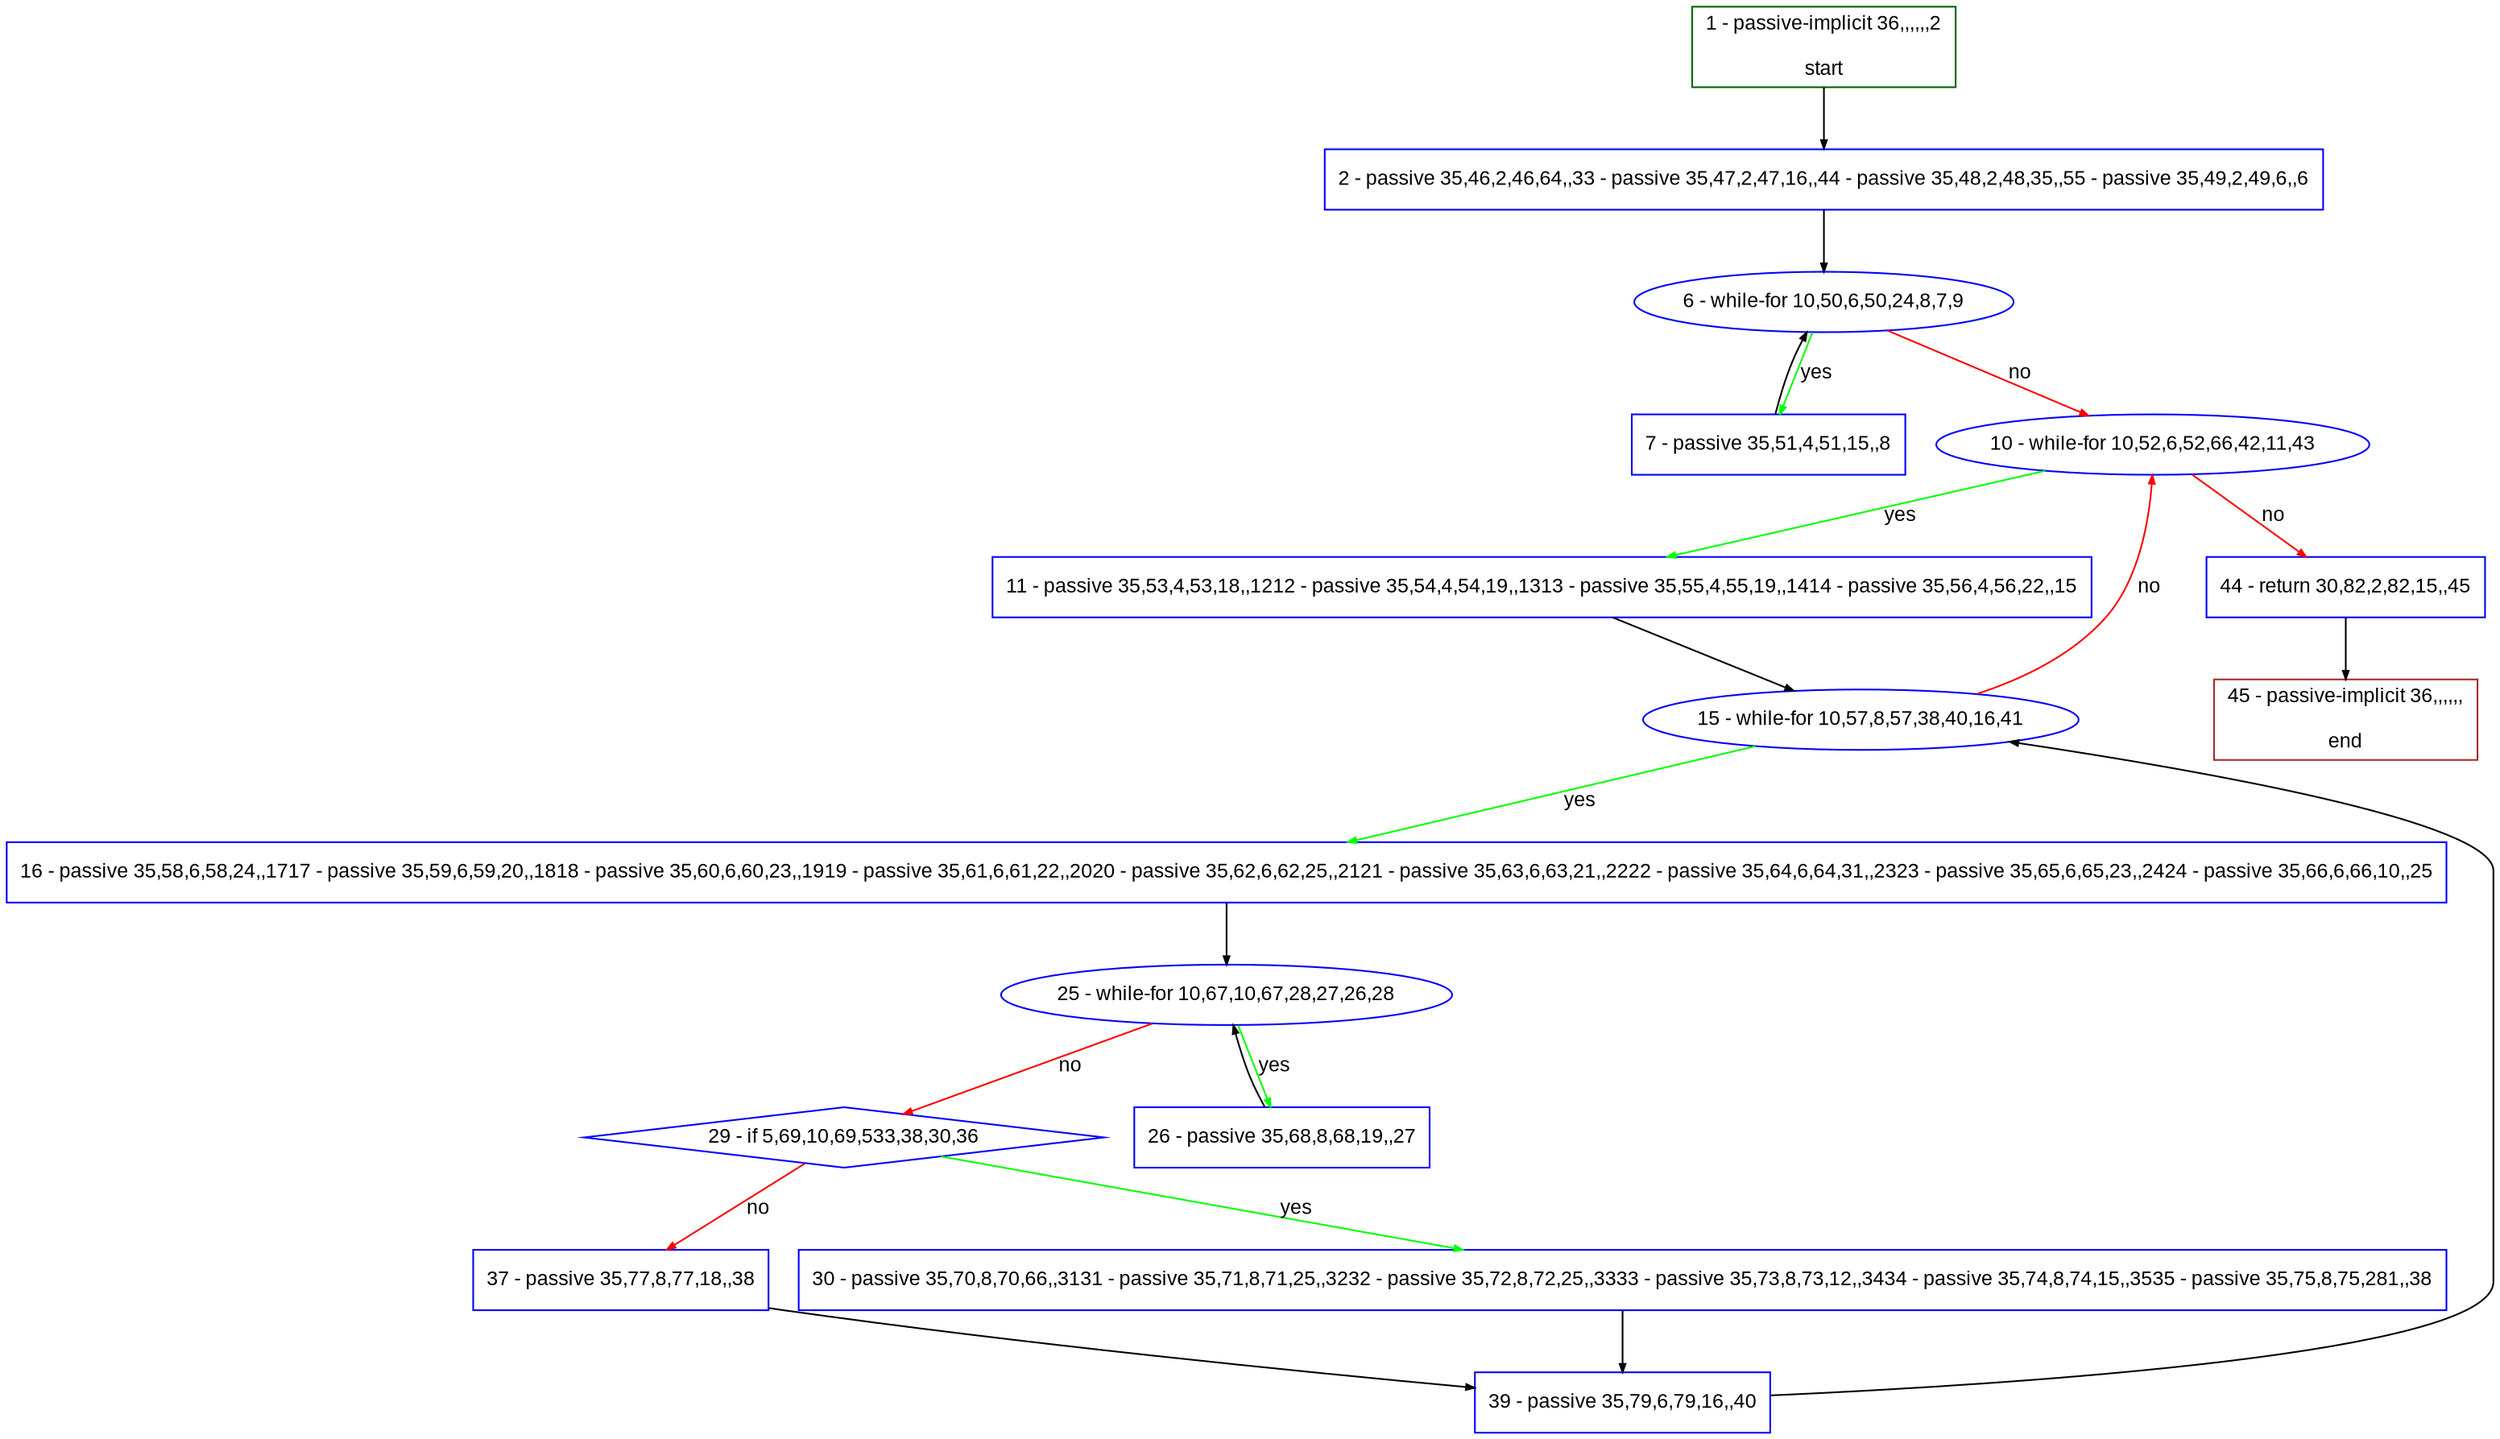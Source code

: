 digraph "" {
  graph [pack="true", label="", fontsize="12", packmode="clust", fontname="Arial", fillcolor="#FFFFCC", bgcolor="white", style="rounded,filled", compound="true"];
  node [node_initialized="no", label="", color="grey", fontsize="12", fillcolor="white", fontname="Arial", style="filled", shape="rectangle", compound="true", fixedsize="false"];
  edge [fontcolor="black", arrowhead="normal", arrowtail="none", arrowsize="0.5", ltail="", label="", color="black", fontsize="12", lhead="", fontname="Arial", dir="forward", compound="true"];
  __N1 [label="2 - passive 35,46,2,46,64,,33 - passive 35,47,2,47,16,,44 - passive 35,48,2,48,35,,55 - passive 35,49,2,49,6,,6", color="#0000ff", fillcolor="#ffffff", style="filled", shape="box"];
  __N2 [label="1 - passive-implicit 36,,,,,,2\n\nstart", color="#006400", fillcolor="#ffffff", style="filled", shape="box"];
  __N3 [label="6 - while-for 10,50,6,50,24,8,7,9", color="#0000ff", fillcolor="#ffffff", style="filled", shape="oval"];
  __N4 [label="7 - passive 35,51,4,51,15,,8", color="#0000ff", fillcolor="#ffffff", style="filled", shape="box"];
  __N5 [label="10 - while-for 10,52,6,52,66,42,11,43", color="#0000ff", fillcolor="#ffffff", style="filled", shape="oval"];
  __N6 [label="11 - passive 35,53,4,53,18,,1212 - passive 35,54,4,54,19,,1313 - passive 35,55,4,55,19,,1414 - passive 35,56,4,56,22,,15", color="#0000ff", fillcolor="#ffffff", style="filled", shape="box"];
  __N7 [label="44 - return 30,82,2,82,15,,45", color="#0000ff", fillcolor="#ffffff", style="filled", shape="box"];
  __N8 [label="15 - while-for 10,57,8,57,38,40,16,41", color="#0000ff", fillcolor="#ffffff", style="filled", shape="oval"];
  __N9 [label="16 - passive 35,58,6,58,24,,1717 - passive 35,59,6,59,20,,1818 - passive 35,60,6,60,23,,1919 - passive 35,61,6,61,22,,2020 - passive 35,62,6,62,25,,2121 - passive 35,63,6,63,21,,2222 - passive 35,64,6,64,31,,2323 - passive 35,65,6,65,23,,2424 - passive 35,66,6,66,10,,25", color="#0000ff", fillcolor="#ffffff", style="filled", shape="box"];
  __N10 [label="25 - while-for 10,67,10,67,28,27,26,28", color="#0000ff", fillcolor="#ffffff", style="filled", shape="oval"];
  __N11 [label="26 - passive 35,68,8,68,19,,27", color="#0000ff", fillcolor="#ffffff", style="filled", shape="box"];
  __N12 [label="29 - if 5,69,10,69,533,38,30,36", color="#0000ff", fillcolor="#ffffff", style="filled", shape="diamond"];
  __N13 [label="30 - passive 35,70,8,70,66,,3131 - passive 35,71,8,71,25,,3232 - passive 35,72,8,72,25,,3333 - passive 35,73,8,73,12,,3434 - passive 35,74,8,74,15,,3535 - passive 35,75,8,75,281,,38", color="#0000ff", fillcolor="#ffffff", style="filled", shape="box"];
  __N14 [label="37 - passive 35,77,8,77,18,,38", color="#0000ff", fillcolor="#ffffff", style="filled", shape="box"];
  __N15 [label="39 - passive 35,79,6,79,16,,40", color="#0000ff", fillcolor="#ffffff", style="filled", shape="box"];
  __N16 [label="45 - passive-implicit 36,,,,,,\n\nend", color="#a52a2a", fillcolor="#ffffff", style="filled", shape="box"];
  __N2 -> __N1 [arrowhead="normal", arrowtail="none", color="#000000", label="", dir="forward"];
  __N1 -> __N3 [arrowhead="normal", arrowtail="none", color="#000000", label="", dir="forward"];
  __N3 -> __N4 [arrowhead="normal", arrowtail="none", color="#00ff00", label="yes", dir="forward"];
  __N4 -> __N3 [arrowhead="normal", arrowtail="none", color="#000000", label="", dir="forward"];
  __N3 -> __N5 [arrowhead="normal", arrowtail="none", color="#ff0000", label="no", dir="forward"];
  __N5 -> __N6 [arrowhead="normal", arrowtail="none", color="#00ff00", label="yes", dir="forward"];
  __N5 -> __N7 [arrowhead="normal", arrowtail="none", color="#ff0000", label="no", dir="forward"];
  __N6 -> __N8 [arrowhead="normal", arrowtail="none", color="#000000", label="", dir="forward"];
  __N8 -> __N5 [arrowhead="normal", arrowtail="none", color="#ff0000", label="no", dir="forward"];
  __N8 -> __N9 [arrowhead="normal", arrowtail="none", color="#00ff00", label="yes", dir="forward"];
  __N9 -> __N10 [arrowhead="normal", arrowtail="none", color="#000000", label="", dir="forward"];
  __N10 -> __N11 [arrowhead="normal", arrowtail="none", color="#00ff00", label="yes", dir="forward"];
  __N11 -> __N10 [arrowhead="normal", arrowtail="none", color="#000000", label="", dir="forward"];
  __N10 -> __N12 [arrowhead="normal", arrowtail="none", color="#ff0000", label="no", dir="forward"];
  __N12 -> __N13 [arrowhead="normal", arrowtail="none", color="#00ff00", label="yes", dir="forward"];
  __N12 -> __N14 [arrowhead="normal", arrowtail="none", color="#ff0000", label="no", dir="forward"];
  __N13 -> __N15 [arrowhead="normal", arrowtail="none", color="#000000", label="", dir="forward"];
  __N14 -> __N15 [arrowhead="normal", arrowtail="none", color="#000000", label="", dir="forward"];
  __N15 -> __N8 [arrowhead="normal", arrowtail="none", color="#000000", label="", dir="forward"];
  __N7 -> __N16 [arrowhead="normal", arrowtail="none", color="#000000", label="", dir="forward"];
}
